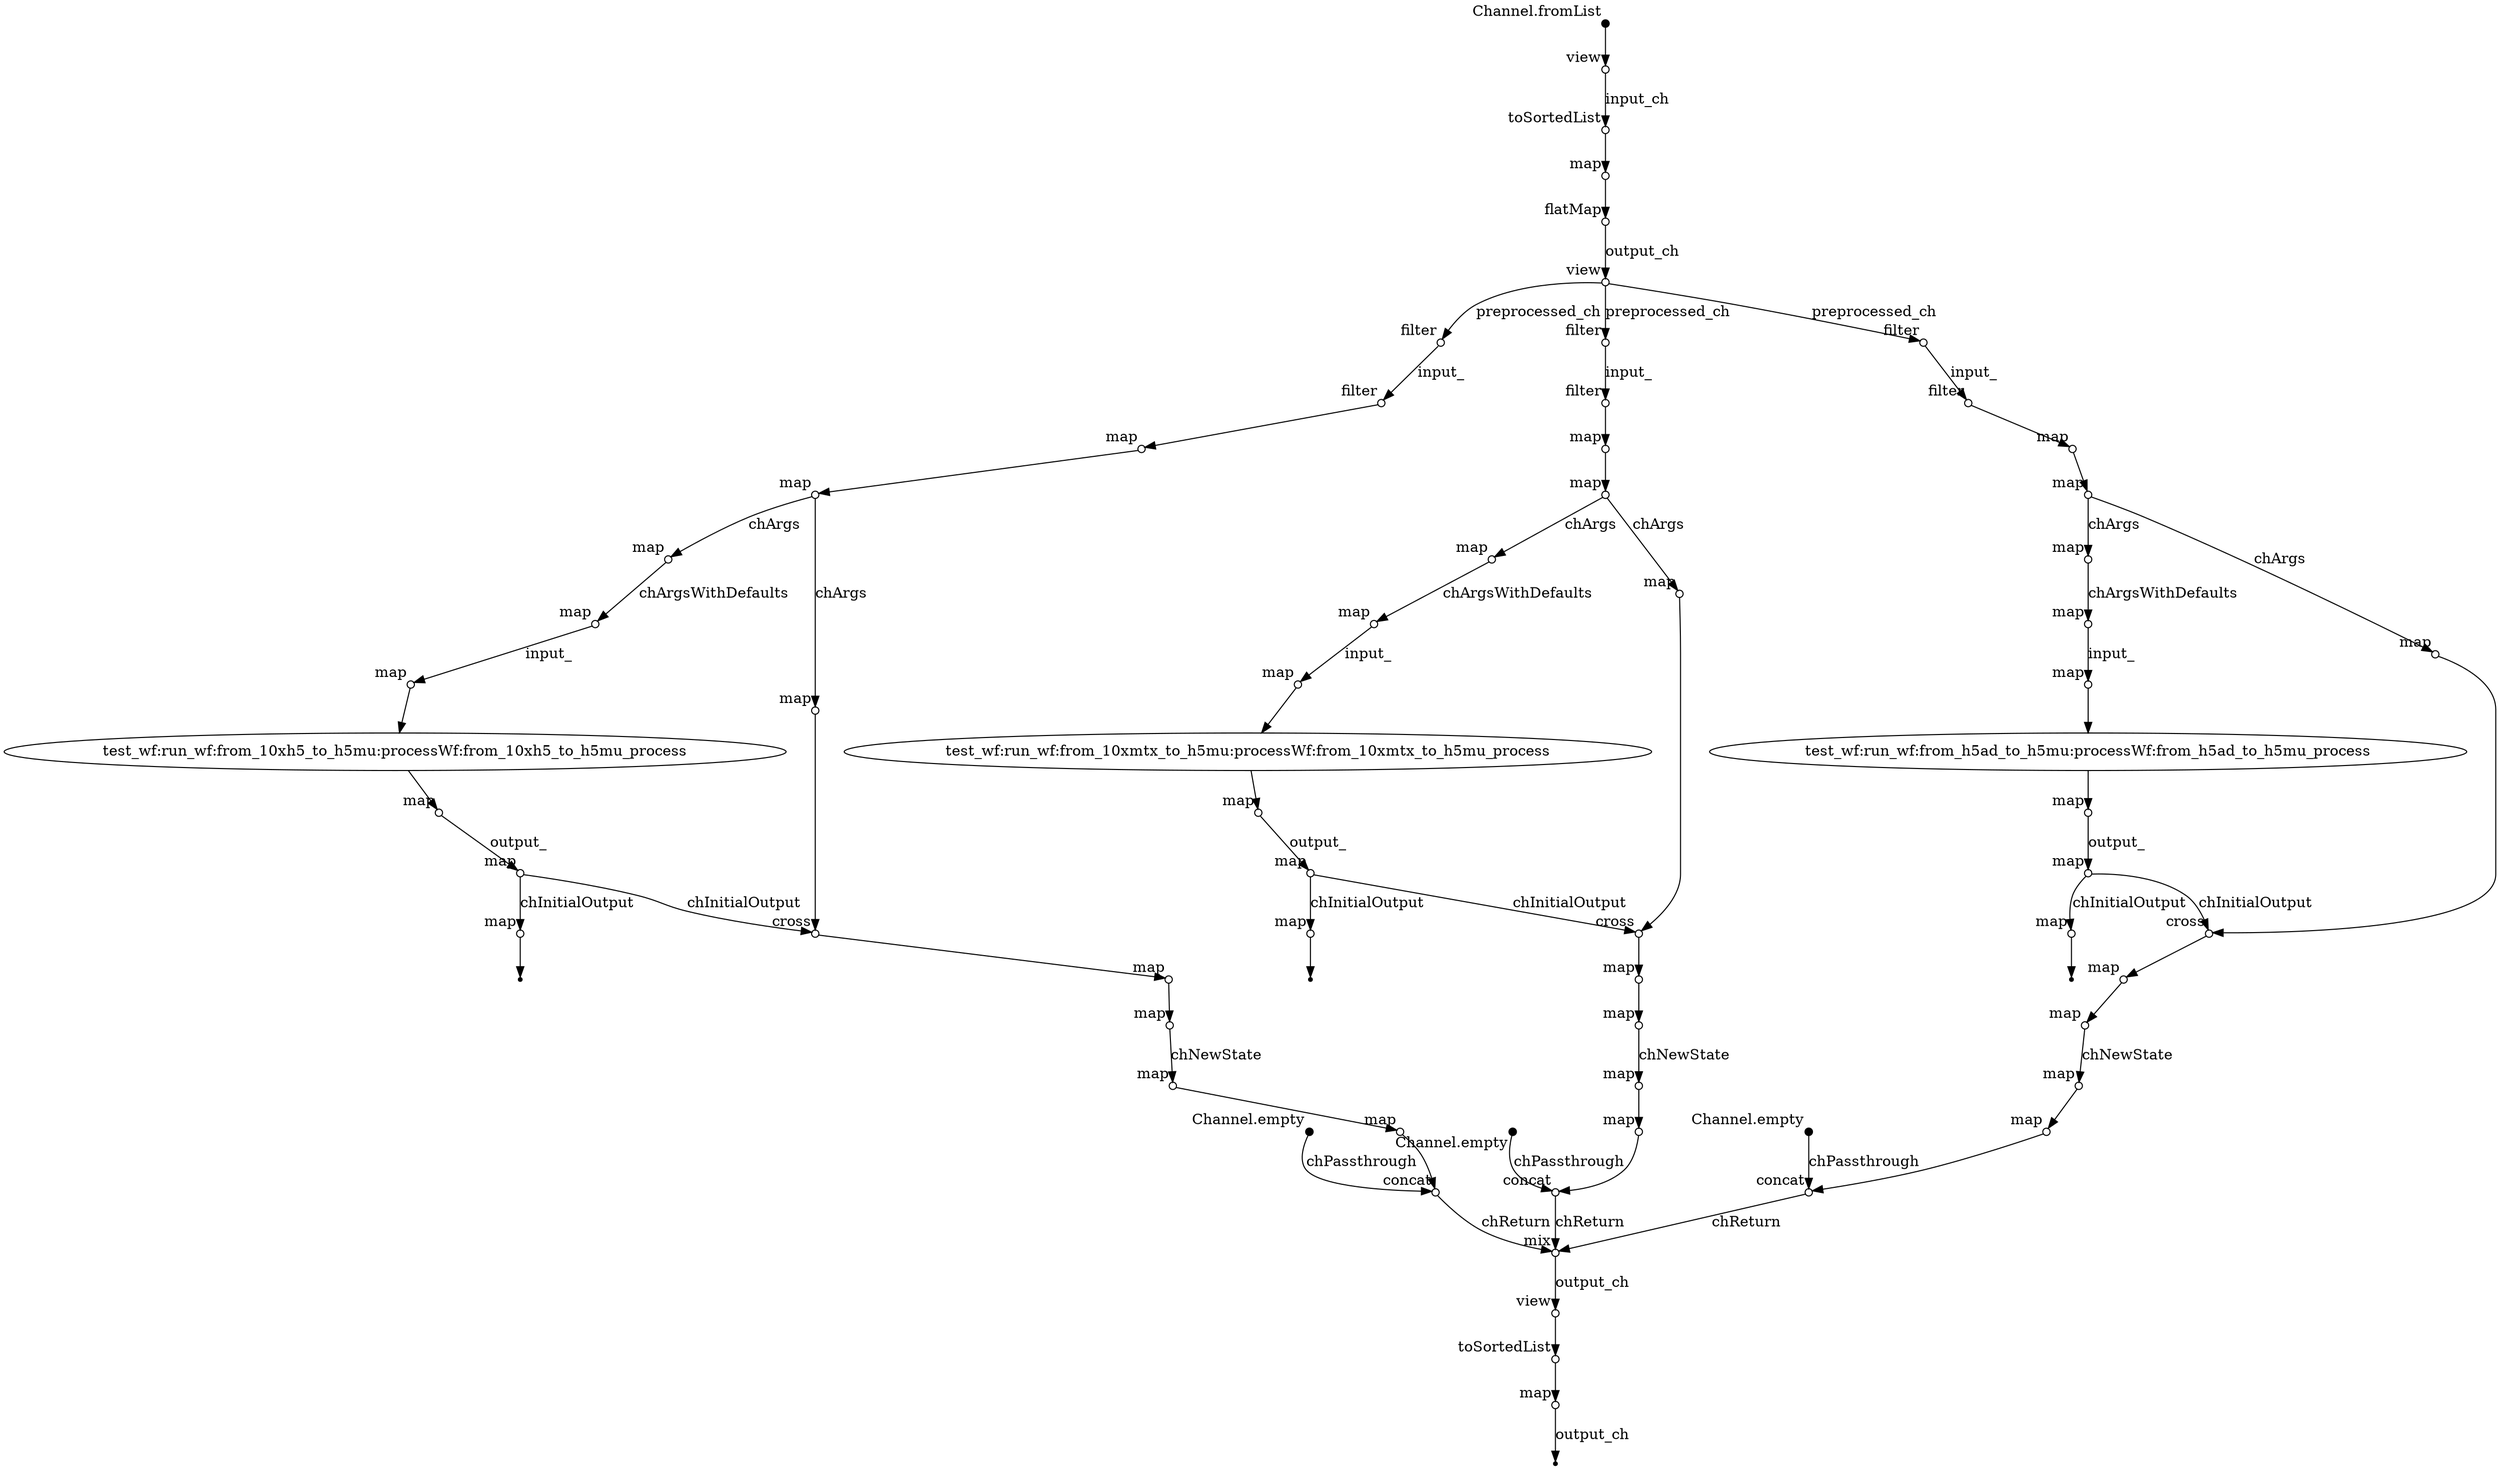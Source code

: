 digraph "graph" {
p0 [shape=point,label="",fixedsize=true,width=0.1,xlabel="Channel.fromList"];
p1 [shape=circle,label="",fixedsize=true,width=0.1,xlabel="view"];
p0 -> p1;

p1 [shape=circle,label="",fixedsize=true,width=0.1,xlabel="view"];
p2 [shape=circle,label="",fixedsize=true,width=0.1,xlabel="toSortedList"];
p1 -> p2 [label="input_ch"];

p2 [shape=circle,label="",fixedsize=true,width=0.1,xlabel="toSortedList"];
p3 [shape=circle,label="",fixedsize=true,width=0.1,xlabel="map"];
p2 -> p3;

p3 [shape=circle,label="",fixedsize=true,width=0.1,xlabel="map"];
p4 [shape=circle,label="",fixedsize=true,width=0.1,xlabel="flatMap"];
p3 -> p4;

p4 [shape=circle,label="",fixedsize=true,width=0.1,xlabel="flatMap"];
p5 [shape=circle,label="",fixedsize=true,width=0.1,xlabel="view"];
p4 -> p5 [label="output_ch"];

p5 [shape=circle,label="",fixedsize=true,width=0.1,xlabel="view"];
p6 [shape=circle,label="",fixedsize=true,width=0.1,xlabel="filter"];
p5 -> p6 [label="preprocessed_ch"];

p6 [shape=circle,label="",fixedsize=true,width=0.1,xlabel="filter"];
p7 [shape=circle,label="",fixedsize=true,width=0.1,xlabel="filter"];
p6 -> p7 [label="input_"];

p7 [shape=circle,label="",fixedsize=true,width=0.1,xlabel="filter"];
p8 [shape=circle,label="",fixedsize=true,width=0.1,xlabel="map"];
p7 -> p8;

p8 [shape=circle,label="",fixedsize=true,width=0.1,xlabel="map"];
p9 [shape=circle,label="",fixedsize=true,width=0.1,xlabel="map"];
p8 -> p9;

p9 [shape=circle,label="",fixedsize=true,width=0.1,xlabel="map"];
p11 [shape=circle,label="",fixedsize=true,width=0.1,xlabel="map"];
p9 -> p11 [label="chArgs"];

p10 [shape=point,label="",fixedsize=true,width=0.1,xlabel="Channel.empty"];
p25 [shape=circle,label="",fixedsize=true,width=0.1,xlabel="concat"];
p10 -> p25 [label="chPassthrough"];

p11 [shape=circle,label="",fixedsize=true,width=0.1,xlabel="map"];
p12 [shape=circle,label="",fixedsize=true,width=0.1,xlabel="map"];
p11 -> p12 [label="chArgsWithDefaults"];

p12 [shape=circle,label="",fixedsize=true,width=0.1,xlabel="map"];
p13 [shape=circle,label="",fixedsize=true,width=0.1,xlabel="map"];
p12 -> p13 [label="input_"];

p13 [shape=circle,label="",fixedsize=true,width=0.1,xlabel="map"];
p14 [label="test_wf:run_wf:from_10xh5_to_h5mu:processWf:from_10xh5_to_h5mu_process"];
p13 -> p14;

p14 [label="test_wf:run_wf:from_10xh5_to_h5mu:processWf:from_10xh5_to_h5mu_process"];
p15 [shape=circle,label="",fixedsize=true,width=0.1,xlabel="map"];
p14 -> p15;

p15 [shape=circle,label="",fixedsize=true,width=0.1,xlabel="map"];
p16 [shape=circle,label="",fixedsize=true,width=0.1,xlabel="map"];
p15 -> p16 [label="output_"];

p16 [shape=circle,label="",fixedsize=true,width=0.1,xlabel="map"];
p18 [shape=circle,label="",fixedsize=true,width=0.1,xlabel="map"];
p16 -> p18 [label="chInitialOutput"];

p9 [shape=circle,label="",fixedsize=true,width=0.1,xlabel="map"];
p17 [shape=circle,label="",fixedsize=true,width=0.1,xlabel="map"];
p9 -> p17 [label="chArgs"];

p17 [shape=circle,label="",fixedsize=true,width=0.1,xlabel="map"];
p20 [shape=circle,label="",fixedsize=true,width=0.1,xlabel="cross"];
p17 -> p20;

p18 [shape=circle,label="",fixedsize=true,width=0.1,xlabel="map"];
p19 [shape=point];
p18 -> p19;

p16 [shape=circle,label="",fixedsize=true,width=0.1,xlabel="map"];
p20 [shape=circle,label="",fixedsize=true,width=0.1,xlabel="cross"];
p16 -> p20 [label="chInitialOutput"];

p20 [shape=circle,label="",fixedsize=true,width=0.1,xlabel="cross"];
p21 [shape=circle,label="",fixedsize=true,width=0.1,xlabel="map"];
p20 -> p21;

p21 [shape=circle,label="",fixedsize=true,width=0.1,xlabel="map"];
p22 [shape=circle,label="",fixedsize=true,width=0.1,xlabel="map"];
p21 -> p22;

p22 [shape=circle,label="",fixedsize=true,width=0.1,xlabel="map"];
p23 [shape=circle,label="",fixedsize=true,width=0.1,xlabel="map"];
p22 -> p23 [label="chNewState"];

p23 [shape=circle,label="",fixedsize=true,width=0.1,xlabel="map"];
p24 [shape=circle,label="",fixedsize=true,width=0.1,xlabel="map"];
p23 -> p24;

p24 [shape=circle,label="",fixedsize=true,width=0.1,xlabel="map"];
p25 [shape=circle,label="",fixedsize=true,width=0.1,xlabel="concat"];
p24 -> p25;

p25 [shape=circle,label="",fixedsize=true,width=0.1,xlabel="concat"];
p66 [shape=circle,label="",fixedsize=true,width=0.1,xlabel="mix"];
p25 -> p66 [label="chReturn"];

p5 [shape=circle,label="",fixedsize=true,width=0.1,xlabel="view"];
p26 [shape=circle,label="",fixedsize=true,width=0.1,xlabel="filter"];
p5 -> p26 [label="preprocessed_ch"];

p26 [shape=circle,label="",fixedsize=true,width=0.1,xlabel="filter"];
p27 [shape=circle,label="",fixedsize=true,width=0.1,xlabel="filter"];
p26 -> p27 [label="input_"];

p27 [shape=circle,label="",fixedsize=true,width=0.1,xlabel="filter"];
p28 [shape=circle,label="",fixedsize=true,width=0.1,xlabel="map"];
p27 -> p28;

p28 [shape=circle,label="",fixedsize=true,width=0.1,xlabel="map"];
p29 [shape=circle,label="",fixedsize=true,width=0.1,xlabel="map"];
p28 -> p29;

p29 [shape=circle,label="",fixedsize=true,width=0.1,xlabel="map"];
p31 [shape=circle,label="",fixedsize=true,width=0.1,xlabel="map"];
p29 -> p31 [label="chArgs"];

p30 [shape=point,label="",fixedsize=true,width=0.1,xlabel="Channel.empty"];
p45 [shape=circle,label="",fixedsize=true,width=0.1,xlabel="concat"];
p30 -> p45 [label="chPassthrough"];

p31 [shape=circle,label="",fixedsize=true,width=0.1,xlabel="map"];
p32 [shape=circle,label="",fixedsize=true,width=0.1,xlabel="map"];
p31 -> p32 [label="chArgsWithDefaults"];

p32 [shape=circle,label="",fixedsize=true,width=0.1,xlabel="map"];
p33 [shape=circle,label="",fixedsize=true,width=0.1,xlabel="map"];
p32 -> p33 [label="input_"];

p33 [shape=circle,label="",fixedsize=true,width=0.1,xlabel="map"];
p34 [label="test_wf:run_wf:from_10xmtx_to_h5mu:processWf:from_10xmtx_to_h5mu_process"];
p33 -> p34;

p34 [label="test_wf:run_wf:from_10xmtx_to_h5mu:processWf:from_10xmtx_to_h5mu_process"];
p35 [shape=circle,label="",fixedsize=true,width=0.1,xlabel="map"];
p34 -> p35;

p35 [shape=circle,label="",fixedsize=true,width=0.1,xlabel="map"];
p36 [shape=circle,label="",fixedsize=true,width=0.1,xlabel="map"];
p35 -> p36 [label="output_"];

p36 [shape=circle,label="",fixedsize=true,width=0.1,xlabel="map"];
p38 [shape=circle,label="",fixedsize=true,width=0.1,xlabel="map"];
p36 -> p38 [label="chInitialOutput"];

p29 [shape=circle,label="",fixedsize=true,width=0.1,xlabel="map"];
p37 [shape=circle,label="",fixedsize=true,width=0.1,xlabel="map"];
p29 -> p37 [label="chArgs"];

p37 [shape=circle,label="",fixedsize=true,width=0.1,xlabel="map"];
p40 [shape=circle,label="",fixedsize=true,width=0.1,xlabel="cross"];
p37 -> p40;

p38 [shape=circle,label="",fixedsize=true,width=0.1,xlabel="map"];
p39 [shape=point];
p38 -> p39;

p36 [shape=circle,label="",fixedsize=true,width=0.1,xlabel="map"];
p40 [shape=circle,label="",fixedsize=true,width=0.1,xlabel="cross"];
p36 -> p40 [label="chInitialOutput"];

p40 [shape=circle,label="",fixedsize=true,width=0.1,xlabel="cross"];
p41 [shape=circle,label="",fixedsize=true,width=0.1,xlabel="map"];
p40 -> p41;

p41 [shape=circle,label="",fixedsize=true,width=0.1,xlabel="map"];
p42 [shape=circle,label="",fixedsize=true,width=0.1,xlabel="map"];
p41 -> p42;

p42 [shape=circle,label="",fixedsize=true,width=0.1,xlabel="map"];
p43 [shape=circle,label="",fixedsize=true,width=0.1,xlabel="map"];
p42 -> p43 [label="chNewState"];

p43 [shape=circle,label="",fixedsize=true,width=0.1,xlabel="map"];
p44 [shape=circle,label="",fixedsize=true,width=0.1,xlabel="map"];
p43 -> p44;

p44 [shape=circle,label="",fixedsize=true,width=0.1,xlabel="map"];
p45 [shape=circle,label="",fixedsize=true,width=0.1,xlabel="concat"];
p44 -> p45;

p45 [shape=circle,label="",fixedsize=true,width=0.1,xlabel="concat"];
p66 [shape=circle,label="",fixedsize=true,width=0.1,xlabel="mix"];
p45 -> p66 [label="chReturn"];

p5 [shape=circle,label="",fixedsize=true,width=0.1,xlabel="view"];
p46 [shape=circle,label="",fixedsize=true,width=0.1,xlabel="filter"];
p5 -> p46 [label="preprocessed_ch"];

p46 [shape=circle,label="",fixedsize=true,width=0.1,xlabel="filter"];
p47 [shape=circle,label="",fixedsize=true,width=0.1,xlabel="filter"];
p46 -> p47 [label="input_"];

p47 [shape=circle,label="",fixedsize=true,width=0.1,xlabel="filter"];
p48 [shape=circle,label="",fixedsize=true,width=0.1,xlabel="map"];
p47 -> p48;

p48 [shape=circle,label="",fixedsize=true,width=0.1,xlabel="map"];
p49 [shape=circle,label="",fixedsize=true,width=0.1,xlabel="map"];
p48 -> p49;

p49 [shape=circle,label="",fixedsize=true,width=0.1,xlabel="map"];
p51 [shape=circle,label="",fixedsize=true,width=0.1,xlabel="map"];
p49 -> p51 [label="chArgs"];

p50 [shape=point,label="",fixedsize=true,width=0.1,xlabel="Channel.empty"];
p65 [shape=circle,label="",fixedsize=true,width=0.1,xlabel="concat"];
p50 -> p65 [label="chPassthrough"];

p51 [shape=circle,label="",fixedsize=true,width=0.1,xlabel="map"];
p52 [shape=circle,label="",fixedsize=true,width=0.1,xlabel="map"];
p51 -> p52 [label="chArgsWithDefaults"];

p52 [shape=circle,label="",fixedsize=true,width=0.1,xlabel="map"];
p53 [shape=circle,label="",fixedsize=true,width=0.1,xlabel="map"];
p52 -> p53 [label="input_"];

p53 [shape=circle,label="",fixedsize=true,width=0.1,xlabel="map"];
p54 [label="test_wf:run_wf:from_h5ad_to_h5mu:processWf:from_h5ad_to_h5mu_process"];
p53 -> p54;

p54 [label="test_wf:run_wf:from_h5ad_to_h5mu:processWf:from_h5ad_to_h5mu_process"];
p55 [shape=circle,label="",fixedsize=true,width=0.1,xlabel="map"];
p54 -> p55;

p55 [shape=circle,label="",fixedsize=true,width=0.1,xlabel="map"];
p56 [shape=circle,label="",fixedsize=true,width=0.1,xlabel="map"];
p55 -> p56 [label="output_"];

p56 [shape=circle,label="",fixedsize=true,width=0.1,xlabel="map"];
p58 [shape=circle,label="",fixedsize=true,width=0.1,xlabel="map"];
p56 -> p58 [label="chInitialOutput"];

p49 [shape=circle,label="",fixedsize=true,width=0.1,xlabel="map"];
p57 [shape=circle,label="",fixedsize=true,width=0.1,xlabel="map"];
p49 -> p57 [label="chArgs"];

p57 [shape=circle,label="",fixedsize=true,width=0.1,xlabel="map"];
p60 [shape=circle,label="",fixedsize=true,width=0.1,xlabel="cross"];
p57 -> p60;

p58 [shape=circle,label="",fixedsize=true,width=0.1,xlabel="map"];
p59 [shape=point];
p58 -> p59;

p56 [shape=circle,label="",fixedsize=true,width=0.1,xlabel="map"];
p60 [shape=circle,label="",fixedsize=true,width=0.1,xlabel="cross"];
p56 -> p60 [label="chInitialOutput"];

p60 [shape=circle,label="",fixedsize=true,width=0.1,xlabel="cross"];
p61 [shape=circle,label="",fixedsize=true,width=0.1,xlabel="map"];
p60 -> p61;

p61 [shape=circle,label="",fixedsize=true,width=0.1,xlabel="map"];
p62 [shape=circle,label="",fixedsize=true,width=0.1,xlabel="map"];
p61 -> p62;

p62 [shape=circle,label="",fixedsize=true,width=0.1,xlabel="map"];
p63 [shape=circle,label="",fixedsize=true,width=0.1,xlabel="map"];
p62 -> p63 [label="chNewState"];

p63 [shape=circle,label="",fixedsize=true,width=0.1,xlabel="map"];
p64 [shape=circle,label="",fixedsize=true,width=0.1,xlabel="map"];
p63 -> p64;

p64 [shape=circle,label="",fixedsize=true,width=0.1,xlabel="map"];
p65 [shape=circle,label="",fixedsize=true,width=0.1,xlabel="concat"];
p64 -> p65;

p65 [shape=circle,label="",fixedsize=true,width=0.1,xlabel="concat"];
p66 [shape=circle,label="",fixedsize=true,width=0.1,xlabel="mix"];
p65 -> p66 [label="chReturn"];

p66 [shape=circle,label="",fixedsize=true,width=0.1,xlabel="mix"];
p67 [shape=circle,label="",fixedsize=true,width=0.1,xlabel="view"];
p66 -> p67 [label="output_ch"];

p67 [shape=circle,label="",fixedsize=true,width=0.1,xlabel="view"];
p68 [shape=circle,label="",fixedsize=true,width=0.1,xlabel="toSortedList"];
p67 -> p68;

p68 [shape=circle,label="",fixedsize=true,width=0.1,xlabel="toSortedList"];
p69 [shape=circle,label="",fixedsize=true,width=0.1,xlabel="map"];
p68 -> p69;

p69 [shape=circle,label="",fixedsize=true,width=0.1,xlabel="map"];
p70 [shape=point];
p69 -> p70 [label="output_ch"];

}
